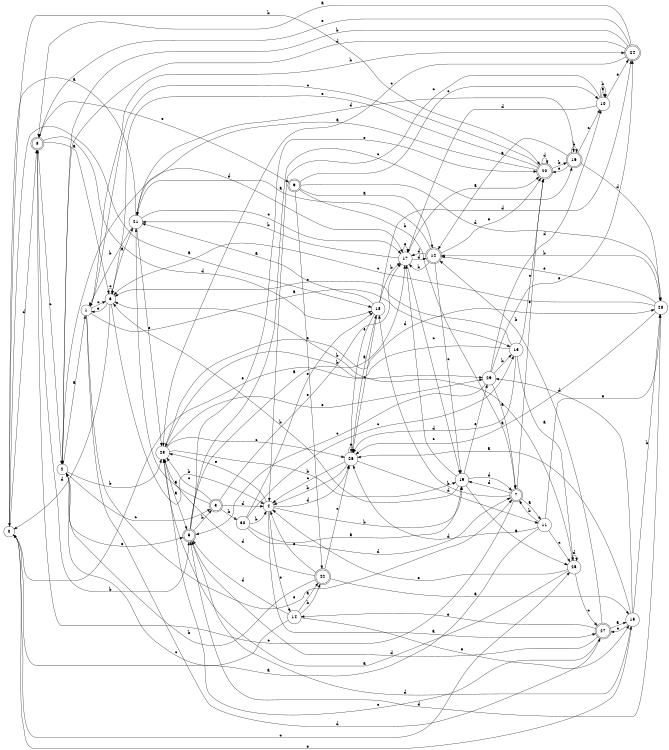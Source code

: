digraph n25_7 {
__start0 [label="" shape="none"];

rankdir=LR;
size="8,5";

s0 [style="filled", color="black", fillcolor="white" shape="circle", label="0"];
s1 [style="filled", color="black", fillcolor="white" shape="circle", label="1"];
s2 [style="filled", color="black", fillcolor="white" shape="circle", label="2"];
s3 [style="rounded,filled", color="black", fillcolor="white" shape="doublecircle", label="3"];
s4 [style="filled", color="black", fillcolor="white" shape="circle", label="4"];
s5 [style="rounded,filled", color="black", fillcolor="white" shape="doublecircle", label="5"];
s6 [style="filled", color="black", fillcolor="white" shape="circle", label="6"];
s7 [style="rounded,filled", color="black", fillcolor="white" shape="doublecircle", label="7"];
s8 [style="rounded,filled", color="black", fillcolor="white" shape="doublecircle", label="8"];
s9 [style="rounded,filled", color="black", fillcolor="white" shape="doublecircle", label="9"];
s10 [style="filled", color="black", fillcolor="white" shape="circle", label="10"];
s11 [style="filled", color="black", fillcolor="white" shape="circle", label="11"];
s12 [style="rounded,filled", color="black", fillcolor="white" shape="doublecircle", label="12"];
s13 [style="filled", color="black", fillcolor="white" shape="circle", label="13"];
s14 [style="filled", color="black", fillcolor="white" shape="circle", label="14"];
s15 [style="filled", color="black", fillcolor="white" shape="circle", label="15"];
s16 [style="rounded,filled", color="black", fillcolor="white" shape="doublecircle", label="16"];
s17 [style="filled", color="black", fillcolor="white" shape="circle", label="17"];
s18 [style="filled", color="black", fillcolor="white" shape="circle", label="18"];
s19 [style="filled", color="black", fillcolor="white" shape="circle", label="19"];
s20 [style="rounded,filled", color="black", fillcolor="white" shape="doublecircle", label="20"];
s21 [style="filled", color="black", fillcolor="white" shape="circle", label="21"];
s22 [style="rounded,filled", color="black", fillcolor="white" shape="doublecircle", label="22"];
s23 [style="filled", color="black", fillcolor="white" shape="circle", label="23"];
s24 [style="rounded,filled", color="black", fillcolor="white" shape="doublecircle", label="24"];
s25 [style="filled", color="black", fillcolor="white" shape="circle", label="25"];
s26 [style="filled", color="black", fillcolor="white" shape="circle", label="26"];
s27 [style="rounded,filled", color="black", fillcolor="white" shape="doublecircle", label="27"];
s28 [style="filled", color="black", fillcolor="white" shape="circle", label="28"];
s29 [style="filled", color="black", fillcolor="white" shape="circle", label="29"];
s30 [style="filled", color="black", fillcolor="white" shape="circle", label="30"];
s0 -> s18 [label="a"];
s0 -> s20 [label="b"];
s0 -> s25 [label="c"];
s0 -> s8 [label="d"];
s0 -> s29 [label="e"];
s1 -> s13 [label="a"];
s1 -> s24 [label="b"];
s1 -> s6 [label="c"];
s1 -> s27 [label="d"];
s1 -> s7 [label="e"];
s2 -> s1 [label="a"];
s2 -> s23 [label="b"];
s2 -> s3 [label="c"];
s2 -> s17 [label="d"];
s2 -> s5 [label="e"];
s3 -> s21 [label="a"];
s3 -> s30 [label="b"];
s3 -> s23 [label="c"];
s3 -> s4 [label="d"];
s3 -> s17 [label="e"];
s4 -> s27 [label="a"];
s4 -> s19 [label="b"];
s4 -> s14 [label="c"];
s4 -> s26 [label="d"];
s4 -> s23 [label="e"];
s5 -> s17 [label="a"];
s5 -> s3 [label="b"];
s5 -> s16 [label="c"];
s5 -> s15 [label="d"];
s5 -> s20 [label="e"];
s6 -> s21 [label="a"];
s6 -> s4 [label="b"];
s6 -> s6 [label="c"];
s6 -> s0 [label="d"];
s6 -> s1 [label="e"];
s7 -> s11 [label="a"];
s7 -> s18 [label="b"];
s7 -> s8 [label="c"];
s7 -> s19 [label="d"];
s7 -> s20 [label="e"];
s8 -> s6 [label="a"];
s8 -> s5 [label="b"];
s8 -> s2 [label="c"];
s8 -> s18 [label="d"];
s8 -> s9 [label="e"];
s9 -> s12 [label="a"];
s9 -> s7 [label="b"];
s9 -> s10 [label="c"];
s9 -> s28 [label="d"];
s9 -> s22 [label="e"];
s10 -> s10 [label="a"];
s10 -> s10 [label="b"];
s10 -> s4 [label="c"];
s10 -> s17 [label="d"];
s10 -> s24 [label="e"];
s11 -> s0 [label="a"];
s11 -> s7 [label="b"];
s11 -> s25 [label="c"];
s11 -> s26 [label="d"];
s11 -> s28 [label="e"];
s12 -> s21 [label="a"];
s12 -> s17 [label="b"];
s12 -> s19 [label="c"];
s12 -> s17 [label="d"];
s12 -> s20 [label="e"];
s13 -> s25 [label="a"];
s13 -> s23 [label="b"];
s13 -> s20 [label="c"];
s13 -> s26 [label="d"];
s13 -> s6 [label="e"];
s14 -> s22 [label="a"];
s14 -> s22 [label="b"];
s14 -> s2 [label="c"];
s14 -> s5 [label="d"];
s14 -> s15 [label="e"];
s15 -> s26 [label="a"];
s15 -> s28 [label="b"];
s15 -> s27 [label="c"];
s15 -> s29 [label="d"];
s15 -> s0 [label="e"];
s16 -> s12 [label="a"];
s16 -> s16 [label="b"];
s16 -> s10 [label="c"];
s16 -> s28 [label="d"];
s16 -> s20 [label="e"];
s17 -> s20 [label="a"];
s17 -> s21 [label="b"];
s17 -> s19 [label="c"];
s17 -> s12 [label="d"];
s17 -> s17 [label="e"];
s18 -> s21 [label="a"];
s18 -> s17 [label="b"];
s18 -> s26 [label="c"];
s18 -> s24 [label="d"];
s18 -> s26 [label="e"];
s19 -> s25 [label="a"];
s19 -> s6 [label="b"];
s19 -> s17 [label="c"];
s19 -> s7 [label="d"];
s19 -> s29 [label="e"];
s20 -> s21 [label="a"];
s20 -> s16 [label="b"];
s20 -> s1 [label="c"];
s20 -> s20 [label="d"];
s20 -> s6 [label="e"];
s21 -> s0 [label="a"];
s21 -> s1 [label="b"];
s21 -> s17 [label="c"];
s21 -> s16 [label="d"];
s21 -> s23 [label="e"];
s22 -> s15 [label="a"];
s22 -> s2 [label="b"];
s22 -> s26 [label="c"];
s22 -> s23 [label="d"];
s22 -> s4 [label="e"];
s23 -> s5 [label="a"];
s23 -> s19 [label="b"];
s23 -> s26 [label="c"];
s23 -> s28 [label="d"];
s23 -> s29 [label="e"];
s24 -> s8 [label="a"];
s24 -> s2 [label="b"];
s24 -> s23 [label="c"];
s24 -> s2 [label="d"];
s24 -> s8 [label="e"];
s25 -> s23 [label="a"];
s25 -> s6 [label="b"];
s25 -> s27 [label="c"];
s25 -> s25 [label="d"];
s25 -> s4 [label="e"];
s26 -> s18 [label="a"];
s26 -> s4 [label="b"];
s26 -> s4 [label="c"];
s26 -> s11 [label="d"];
s26 -> s26 [label="e"];
s27 -> s15 [label="a"];
s27 -> s12 [label="b"];
s27 -> s23 [label="c"];
s27 -> s5 [label="d"];
s27 -> s14 [label="e"];
s28 -> s26 [label="a"];
s28 -> s12 [label="b"];
s28 -> s6 [label="c"];
s28 -> s5 [label="d"];
s28 -> s12 [label="e"];
s29 -> s7 [label="a"];
s29 -> s13 [label="b"];
s29 -> s5 [label="c"];
s29 -> s10 [label="d"];
s29 -> s24 [label="e"];
s30 -> s19 [label="a"];
s30 -> s4 [label="b"];
s30 -> s13 [label="c"];
s30 -> s7 [label="d"];
s30 -> s18 [label="e"];

}